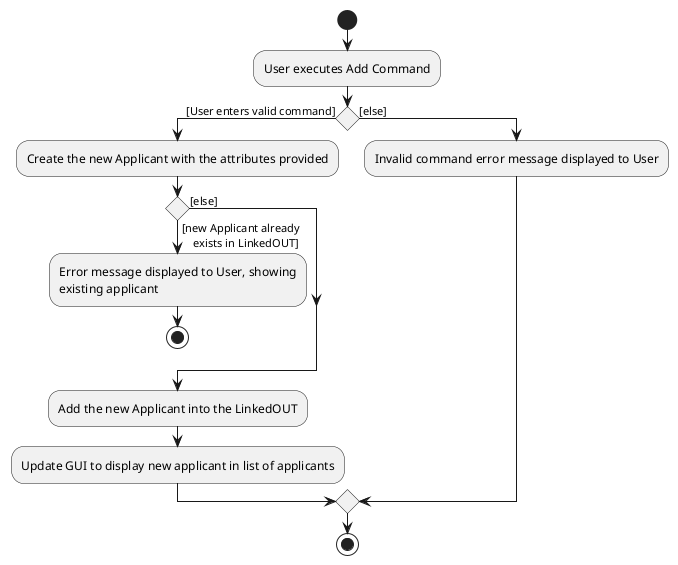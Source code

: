@startuml
start
:User executes Add Command;


if () then ([User enters valid command])

    :Create the new Applicant with the attributes provided;

    if () then ([new Applicant already
    exists in LinkedOUT])

        :Error message displayed to User, showing
        existing applicant;

        stop

    else ([else])
    endif

    :Add the new Applicant into the LinkedOUT;

    :Update GUI to display new applicant in list of applicants;
else ([else])

:Invalid command error message displayed to User;

endif
stop
@enduml
